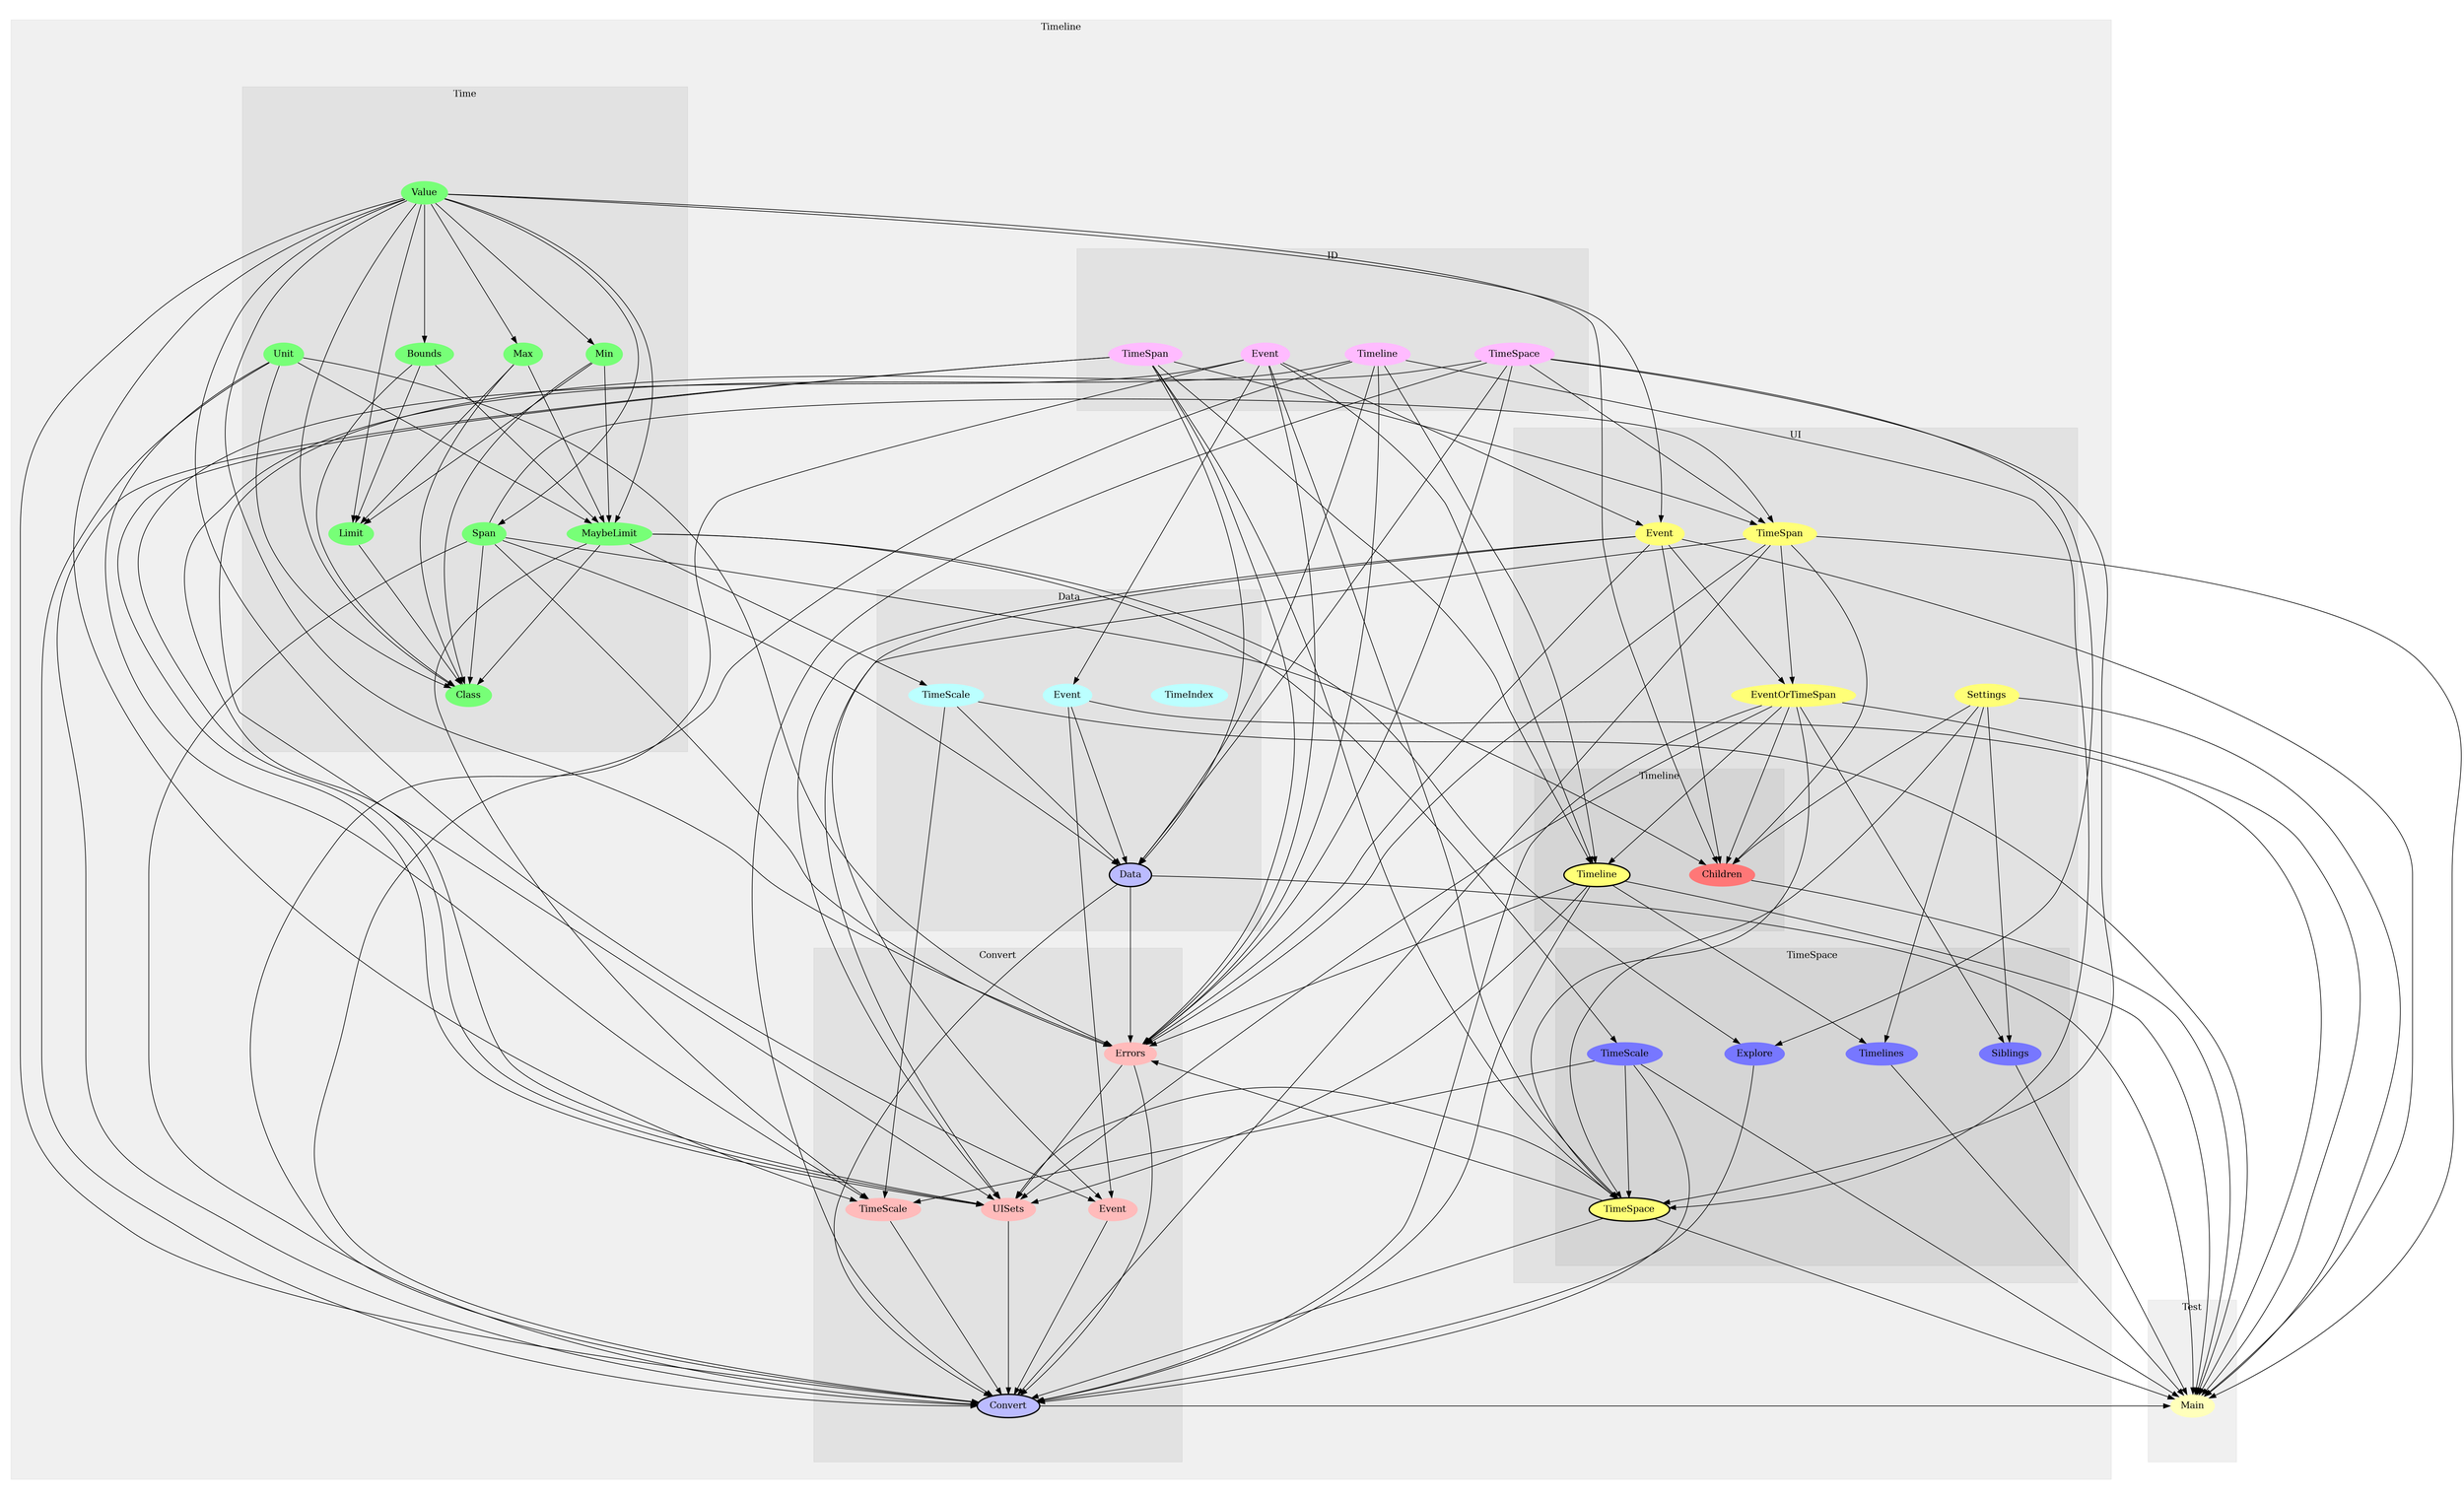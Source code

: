 digraph Modules {
size="48,32";
ratio="fill";
subgraph cluster_0 {
label="Test";
color="#0000000F";
style="filled";
u33[label="Main",style="filled",fillcolor="#ffffbb",penwidth="0"];

}
subgraph cluster_1 {
label="Timeline";
color="#0000000F";
style="filled";
subgraph cluster_2 {
label="Convert";
color="#0000000F";
style="filled";
u12[label="Convert",style="filled,bold",fillcolor="#bbbbff"];
u3[label="Event",style="filled",fillcolor="#ffbbbb",penwidth="0"];
u4[label="UISets",style="filled",fillcolor="#ffbbbb",penwidth="0"];
u5[label="TimeScale",style="filled",fillcolor="#ffbbbb",penwidth="0"];
u6[label="Errors",style="filled",fillcolor="#ffbbbb",penwidth="0"];

}
subgraph cluster_3 {
label="Data";
color="#0000000F";
style="filled";
u11[label="Data",style="filled,bold",fillcolor="#bbbbff"];
u0[label="TimeIndex",style="filled",fillcolor="#bbffff",penwidth="0"];
u1[label="Event",style="filled",fillcolor="#bbffff",penwidth="0"];
u2[label="TimeScale",style="filled",fillcolor="#bbffff",penwidth="0"];

}
subgraph cluster_4 {
label="ID";
color="#0000000F";
style="filled";
u7[label="Timeline",style="filled",fillcolor="#ffbbff",penwidth="0"];
u8[label="TimeSpace",style="filled",fillcolor="#ffbbff",penwidth="0"];
u9[label="TimeSpan",style="filled",fillcolor="#ffbbff",penwidth="0"];
u10[label="Event",style="filled",fillcolor="#ffbbff",penwidth="0"];

}
subgraph cluster_5 {
label="Time";
color="#0000000F";
style="filled";
u24[label="Unit",style="filled",fillcolor="#77ff77",penwidth="0"];
u25[label="Span",style="filled",fillcolor="#77ff77",penwidth="0"];
u26[label="MaybeLimit",style="filled",fillcolor="#77ff77",penwidth="0"];
u27[label="Class",style="filled",fillcolor="#77ff77",penwidth="0"];
u28[label="Value",style="filled",fillcolor="#77ff77",penwidth="0"];
u29[label="Bounds",style="filled",fillcolor="#77ff77",penwidth="0"];
u30[label="Limit",style="filled",fillcolor="#77ff77",penwidth="0"];
u31[label="Max",style="filled",fillcolor="#77ff77",penwidth="0"];
u32[label="Min",style="filled",fillcolor="#77ff77",penwidth="0"];

}
subgraph cluster_6 {
label="UI";
color="#0000000F";
style="filled";
u13[label="EventOrTimeSpan",style="filled",fillcolor="#ffff77",penwidth="0"];
u15[label="Settings",style="filled",fillcolor="#ffff77",penwidth="0"];
u18[label="TimeSpan",style="filled",fillcolor="#ffff77",penwidth="0"];
u19[label="Event",style="filled",fillcolor="#ffff77",penwidth="0"];
subgraph cluster_7 {
label="TimeSpace";
color="#0000000F";
style="filled";
u17[label="TimeSpace",style="filled,bold",fillcolor="#ffff77"];
u20[label="TimeScale",style="filled",fillcolor="#7777ff",penwidth="0"];
u21[label="Siblings",style="filled",fillcolor="#7777ff",penwidth="0"];
u22[label="Explore",style="filled",fillcolor="#7777ff",penwidth="0"];
u23[label="Timelines",style="filled",fillcolor="#7777ff",penwidth="0"];

}
subgraph cluster_8 {
label="Timeline";
color="#0000000F";
style="filled";
u16[label="Timeline",style="filled,bold",fillcolor="#ffff77"];
u14[label="Children",style="filled",fillcolor="#ff7777",penwidth="0"];

}

}

}
u10 -> u1;
u26 -> u2;
u1 -> u3;
u19 -> u3;
u28 -> u3;
u6 -> u4;
u7 -> u4;
u8 -> u4;
u9 -> u4;
u10 -> u4;
u13 -> u4;
u16 -> u4;
u17 -> u4;
u18 -> u4;
u19 -> u4;
u2 -> u5;
u20 -> u5;
u24 -> u5;
u26 -> u5;
u28 -> u5;
u7 -> u6;
u8 -> u6;
u9 -> u6;
u10 -> u6;
u11 -> u6;
u16 -> u6;
u17 -> u6;
u18 -> u6;
u19 -> u6;
u24 -> u6;
u25 -> u6;
u28 -> u6;
u1 -> u11;
u2 -> u11;
u7 -> u11;
u8 -> u11;
u9 -> u11;
u25 -> u11;
u3 -> u12;
u4 -> u12;
u5 -> u12;
u6 -> u12;
u7 -> u12;
u8 -> u12;
u9 -> u12;
u10 -> u12;
u11 -> u12;
u13 -> u12;
u16 -> u12;
u17 -> u12;
u18 -> u12;
u20 -> u12;
u22 -> u12;
u24 -> u12;
u25 -> u12;
u28 -> u12;
u18 -> u13;
u19 -> u13;
u13 -> u14;
u15 -> u14;
u18 -> u14;
u19 -> u14;
u25 -> u14;
u28 -> u14;
u7 -> u16;
u9 -> u16;
u10 -> u16;
u13 -> u16;
u7 -> u17;
u8 -> u17;
u9 -> u17;
u10 -> u17;
u13 -> u17;
u15 -> u17;
u20 -> u17;
u8 -> u18;
u9 -> u18;
u25 -> u18;
u10 -> u19;
u28 -> u19;
u26 -> u20;
u13 -> u21;
u15 -> u21;
u8 -> u22;
u26 -> u22;
u15 -> u23;
u16 -> u23;
u28 -> u25;
u24 -> u26;
u28 -> u26;
u29 -> u26;
u31 -> u26;
u32 -> u26;
u24 -> u27;
u25 -> u27;
u26 -> u27;
u28 -> u27;
u29 -> u27;
u30 -> u27;
u31 -> u27;
u32 -> u27;
u28 -> u29;
u28 -> u30;
u29 -> u30;
u31 -> u30;
u32 -> u30;
u28 -> u31;
u28 -> u32;
u1 -> u33;
u2 -> u33;
u11 -> u33;
u12 -> u33;
u13 -> u33;
u14 -> u33;
u15 -> u33;
u16 -> u33;
u17 -> u33;
u18 -> u33;
u19 -> u33;
u20 -> u33;
u21 -> u33;
u23 -> u33;

}

